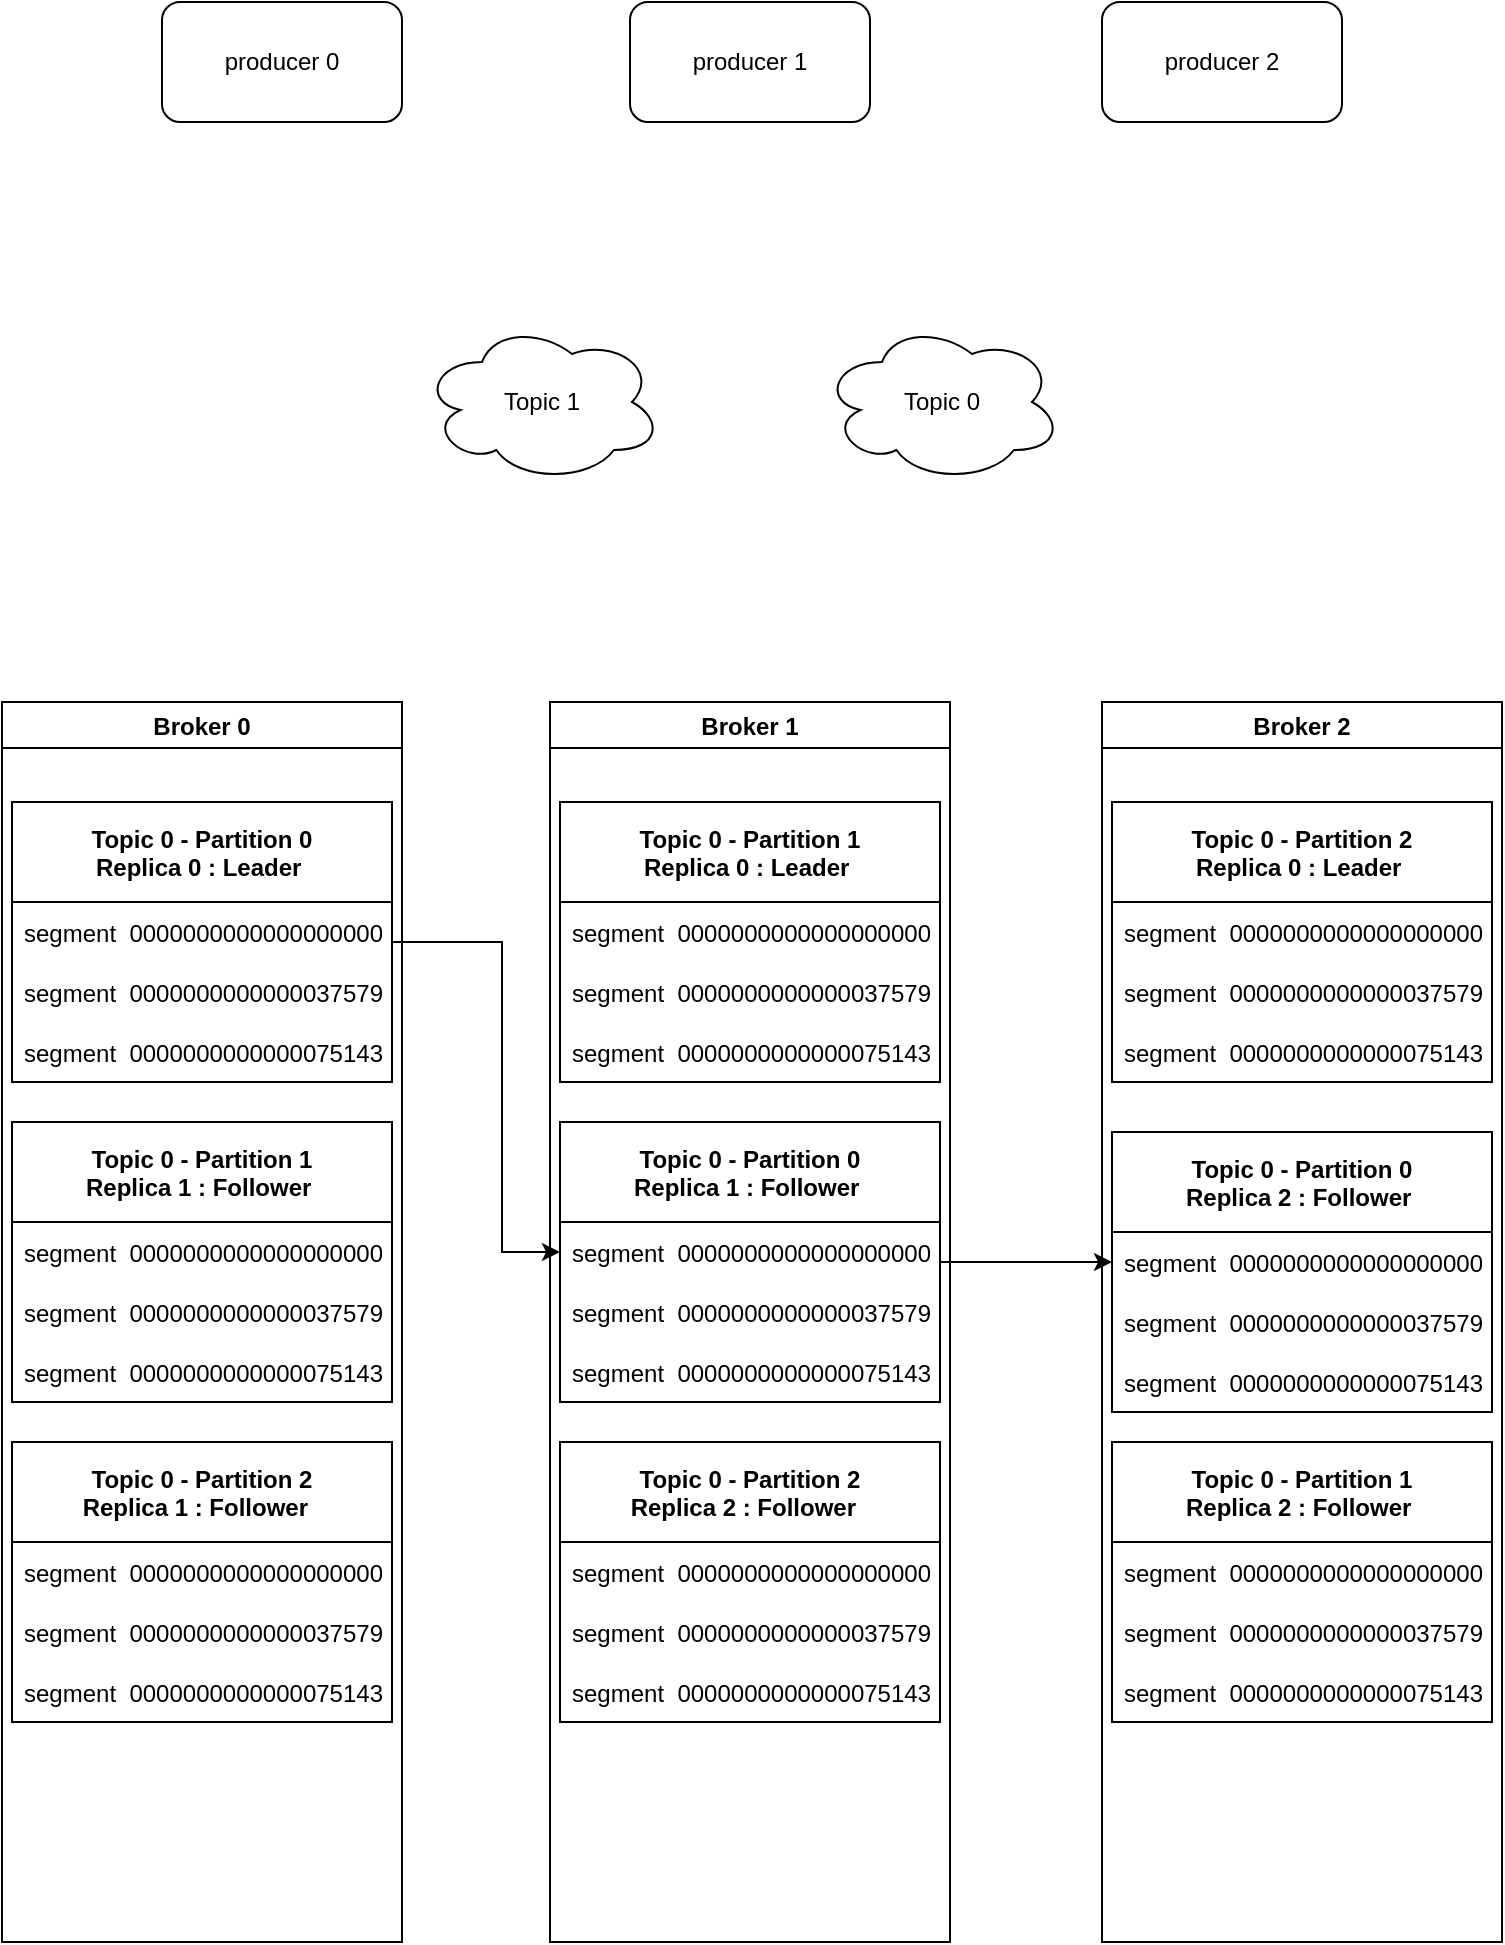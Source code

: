 <mxfile version="17.4.6" type="github">
  <diagram id="qcyk_ffaBSStTA5_sL3B" name="第 1 页">
    <mxGraphModel dx="1594" dy="762" grid="1" gridSize="10" guides="1" tooltips="1" connect="1" arrows="1" fold="1" page="1" pageScale="1" pageWidth="827" pageHeight="1169" math="0" shadow="0">
      <root>
        <mxCell id="0" />
        <mxCell id="1" parent="0" />
        <mxCell id="RSqe4__9yCySRh9hbMFA-1" value="producer 0&lt;br&gt;" style="rounded=1;whiteSpace=wrap;html=1;" vertex="1" parent="1">
          <mxGeometry x="180" y="90" width="120" height="60" as="geometry" />
        </mxCell>
        <mxCell id="RSqe4__9yCySRh9hbMFA-2" value="producer 1" style="rounded=1;whiteSpace=wrap;html=1;" vertex="1" parent="1">
          <mxGeometry x="414" y="90" width="120" height="60" as="geometry" />
        </mxCell>
        <mxCell id="RSqe4__9yCySRh9hbMFA-3" value="producer 2" style="rounded=1;whiteSpace=wrap;html=1;" vertex="1" parent="1">
          <mxGeometry x="650" y="90" width="120" height="60" as="geometry" />
        </mxCell>
        <mxCell id="RSqe4__9yCySRh9hbMFA-5" value="Topic 0" style="ellipse;shape=cloud;whiteSpace=wrap;html=1;" vertex="1" parent="1">
          <mxGeometry x="510" y="250" width="120" height="80" as="geometry" />
        </mxCell>
        <mxCell id="RSqe4__9yCySRh9hbMFA-6" value="Topic 1" style="ellipse;shape=cloud;whiteSpace=wrap;html=1;" vertex="1" parent="1">
          <mxGeometry x="310" y="250" width="120" height="80" as="geometry" />
        </mxCell>
        <mxCell id="RSqe4__9yCySRh9hbMFA-7" value="Broker 0" style="swimlane;" vertex="1" parent="1">
          <mxGeometry x="100" y="440" width="200" height="620" as="geometry" />
        </mxCell>
        <mxCell id="RSqe4__9yCySRh9hbMFA-12" value="Topic 0 - Partition 0&#xa;Replica 0 : Leader " style="swimlane;fontStyle=1;childLayout=stackLayout;horizontal=1;startSize=50;horizontalStack=0;resizeParent=1;resizeParentMax=0;resizeLast=0;collapsible=1;marginBottom=0;" vertex="1" parent="RSqe4__9yCySRh9hbMFA-7">
          <mxGeometry x="5" y="50" width="190" height="140" as="geometry" />
        </mxCell>
        <mxCell id="RSqe4__9yCySRh9hbMFA-13" value="segment  00000000000000000000" style="text;strokeColor=none;fillColor=none;align=left;verticalAlign=middle;spacingLeft=4;spacingRight=4;overflow=hidden;points=[[0,0.5],[1,0.5]];portConstraint=eastwest;rotatable=0;" vertex="1" parent="RSqe4__9yCySRh9hbMFA-12">
          <mxGeometry y="50" width="190" height="30" as="geometry" />
        </mxCell>
        <mxCell id="RSqe4__9yCySRh9hbMFA-14" value="segment  00000000000000375795" style="text;strokeColor=none;fillColor=none;align=left;verticalAlign=middle;spacingLeft=4;spacingRight=4;overflow=hidden;points=[[0,0.5],[1,0.5]];portConstraint=eastwest;rotatable=0;" vertex="1" parent="RSqe4__9yCySRh9hbMFA-12">
          <mxGeometry y="80" width="190" height="30" as="geometry" />
        </mxCell>
        <mxCell id="RSqe4__9yCySRh9hbMFA-15" value="segment  00000000000000751435" style="text;strokeColor=none;fillColor=none;align=left;verticalAlign=middle;spacingLeft=4;spacingRight=4;overflow=hidden;points=[[0,0.5],[1,0.5]];portConstraint=eastwest;rotatable=0;" vertex="1" parent="RSqe4__9yCySRh9hbMFA-12">
          <mxGeometry y="110" width="190" height="30" as="geometry" />
        </mxCell>
        <mxCell id="RSqe4__9yCySRh9hbMFA-40" value="Topic 0 - Partition 1&#xa;Replica 1 : Follower " style="swimlane;fontStyle=1;childLayout=stackLayout;horizontal=1;startSize=50;horizontalStack=0;resizeParent=1;resizeParentMax=0;resizeLast=0;collapsible=1;marginBottom=0;" vertex="1" parent="RSqe4__9yCySRh9hbMFA-7">
          <mxGeometry x="5" y="210" width="190" height="140" as="geometry" />
        </mxCell>
        <mxCell id="RSqe4__9yCySRh9hbMFA-41" value="segment  00000000000000000000" style="text;strokeColor=none;fillColor=none;align=left;verticalAlign=middle;spacingLeft=4;spacingRight=4;overflow=hidden;points=[[0,0.5],[1,0.5]];portConstraint=eastwest;rotatable=0;" vertex="1" parent="RSqe4__9yCySRh9hbMFA-40">
          <mxGeometry y="50" width="190" height="30" as="geometry" />
        </mxCell>
        <mxCell id="RSqe4__9yCySRh9hbMFA-42" value="segment  00000000000000375795" style="text;strokeColor=none;fillColor=none;align=left;verticalAlign=middle;spacingLeft=4;spacingRight=4;overflow=hidden;points=[[0,0.5],[1,0.5]];portConstraint=eastwest;rotatable=0;" vertex="1" parent="RSqe4__9yCySRh9hbMFA-40">
          <mxGeometry y="80" width="190" height="30" as="geometry" />
        </mxCell>
        <mxCell id="RSqe4__9yCySRh9hbMFA-43" value="segment  00000000000000751435" style="text;strokeColor=none;fillColor=none;align=left;verticalAlign=middle;spacingLeft=4;spacingRight=4;overflow=hidden;points=[[0,0.5],[1,0.5]];portConstraint=eastwest;rotatable=0;" vertex="1" parent="RSqe4__9yCySRh9hbMFA-40">
          <mxGeometry y="110" width="190" height="30" as="geometry" />
        </mxCell>
        <mxCell id="RSqe4__9yCySRh9hbMFA-48" value="Topic 0 - Partition 2&#xa;Replica 1 : Follower  " style="swimlane;fontStyle=1;childLayout=stackLayout;horizontal=1;startSize=50;horizontalStack=0;resizeParent=1;resizeParentMax=0;resizeLast=0;collapsible=1;marginBottom=0;" vertex="1" parent="RSqe4__9yCySRh9hbMFA-7">
          <mxGeometry x="5" y="370" width="190" height="140" as="geometry" />
        </mxCell>
        <mxCell id="RSqe4__9yCySRh9hbMFA-49" value="segment  00000000000000000000" style="text;strokeColor=none;fillColor=none;align=left;verticalAlign=middle;spacingLeft=4;spacingRight=4;overflow=hidden;points=[[0,0.5],[1,0.5]];portConstraint=eastwest;rotatable=0;" vertex="1" parent="RSqe4__9yCySRh9hbMFA-48">
          <mxGeometry y="50" width="190" height="30" as="geometry" />
        </mxCell>
        <mxCell id="RSqe4__9yCySRh9hbMFA-50" value="segment  00000000000000375795" style="text;strokeColor=none;fillColor=none;align=left;verticalAlign=middle;spacingLeft=4;spacingRight=4;overflow=hidden;points=[[0,0.5],[1,0.5]];portConstraint=eastwest;rotatable=0;" vertex="1" parent="RSqe4__9yCySRh9hbMFA-48">
          <mxGeometry y="80" width="190" height="30" as="geometry" />
        </mxCell>
        <mxCell id="RSqe4__9yCySRh9hbMFA-51" value="segment  00000000000000751435" style="text;strokeColor=none;fillColor=none;align=left;verticalAlign=middle;spacingLeft=4;spacingRight=4;overflow=hidden;points=[[0,0.5],[1,0.5]];portConstraint=eastwest;rotatable=0;" vertex="1" parent="RSqe4__9yCySRh9hbMFA-48">
          <mxGeometry y="110" width="190" height="30" as="geometry" />
        </mxCell>
        <mxCell id="RSqe4__9yCySRh9hbMFA-10" value="Broker 1" style="swimlane;" vertex="1" parent="1">
          <mxGeometry x="374" y="440" width="200" height="620" as="geometry" />
        </mxCell>
        <mxCell id="RSqe4__9yCySRh9hbMFA-20" value="Topic 0 - Partition 1&#xa;Replica 0 : Leader " style="swimlane;fontStyle=1;childLayout=stackLayout;horizontal=1;startSize=50;horizontalStack=0;resizeParent=1;resizeParentMax=0;resizeLast=0;collapsible=1;marginBottom=0;" vertex="1" parent="RSqe4__9yCySRh9hbMFA-10">
          <mxGeometry x="5" y="50" width="190" height="140" as="geometry" />
        </mxCell>
        <mxCell id="RSqe4__9yCySRh9hbMFA-21" value="segment  00000000000000000000" style="text;strokeColor=none;fillColor=none;align=left;verticalAlign=middle;spacingLeft=4;spacingRight=4;overflow=hidden;points=[[0,0.5],[1,0.5]];portConstraint=eastwest;rotatable=0;" vertex="1" parent="RSqe4__9yCySRh9hbMFA-20">
          <mxGeometry y="50" width="190" height="30" as="geometry" />
        </mxCell>
        <mxCell id="RSqe4__9yCySRh9hbMFA-22" value="segment  00000000000000375795" style="text;strokeColor=none;fillColor=none;align=left;verticalAlign=middle;spacingLeft=4;spacingRight=4;overflow=hidden;points=[[0,0.5],[1,0.5]];portConstraint=eastwest;rotatable=0;" vertex="1" parent="RSqe4__9yCySRh9hbMFA-20">
          <mxGeometry y="80" width="190" height="30" as="geometry" />
        </mxCell>
        <mxCell id="RSqe4__9yCySRh9hbMFA-23" value="segment  00000000000000751435" style="text;strokeColor=none;fillColor=none;align=left;verticalAlign=middle;spacingLeft=4;spacingRight=4;overflow=hidden;points=[[0,0.5],[1,0.5]];portConstraint=eastwest;rotatable=0;" vertex="1" parent="RSqe4__9yCySRh9hbMFA-20">
          <mxGeometry y="110" width="190" height="30" as="geometry" />
        </mxCell>
        <mxCell id="RSqe4__9yCySRh9hbMFA-32" value="Topic 0 - Partition 0&#xa;Replica 1 : Follower " style="swimlane;fontStyle=1;childLayout=stackLayout;horizontal=1;startSize=50;horizontalStack=0;resizeParent=1;resizeParentMax=0;resizeLast=0;collapsible=1;marginBottom=0;" vertex="1" parent="RSqe4__9yCySRh9hbMFA-10">
          <mxGeometry x="5" y="210" width="190" height="140" as="geometry" />
        </mxCell>
        <mxCell id="RSqe4__9yCySRh9hbMFA-33" value="segment  00000000000000000000" style="text;strokeColor=none;fillColor=none;align=left;verticalAlign=middle;spacingLeft=4;spacingRight=4;overflow=hidden;points=[[0,0.5],[1,0.5]];portConstraint=eastwest;rotatable=0;" vertex="1" parent="RSqe4__9yCySRh9hbMFA-32">
          <mxGeometry y="50" width="190" height="30" as="geometry" />
        </mxCell>
        <mxCell id="RSqe4__9yCySRh9hbMFA-34" value="segment  00000000000000375795" style="text;strokeColor=none;fillColor=none;align=left;verticalAlign=middle;spacingLeft=4;spacingRight=4;overflow=hidden;points=[[0,0.5],[1,0.5]];portConstraint=eastwest;rotatable=0;" vertex="1" parent="RSqe4__9yCySRh9hbMFA-32">
          <mxGeometry y="80" width="190" height="30" as="geometry" />
        </mxCell>
        <mxCell id="RSqe4__9yCySRh9hbMFA-35" value="segment  00000000000000751435" style="text;strokeColor=none;fillColor=none;align=left;verticalAlign=middle;spacingLeft=4;spacingRight=4;overflow=hidden;points=[[0,0.5],[1,0.5]];portConstraint=eastwest;rotatable=0;" vertex="1" parent="RSqe4__9yCySRh9hbMFA-32">
          <mxGeometry y="110" width="190" height="30" as="geometry" />
        </mxCell>
        <mxCell id="RSqe4__9yCySRh9hbMFA-52" value="Topic 0 - Partition 2&#xa;Replica 2 : Follower  " style="swimlane;fontStyle=1;childLayout=stackLayout;horizontal=1;startSize=50;horizontalStack=0;resizeParent=1;resizeParentMax=0;resizeLast=0;collapsible=1;marginBottom=0;" vertex="1" parent="RSqe4__9yCySRh9hbMFA-10">
          <mxGeometry x="5" y="370" width="190" height="140" as="geometry" />
        </mxCell>
        <mxCell id="RSqe4__9yCySRh9hbMFA-53" value="segment  00000000000000000000" style="text;strokeColor=none;fillColor=none;align=left;verticalAlign=middle;spacingLeft=4;spacingRight=4;overflow=hidden;points=[[0,0.5],[1,0.5]];portConstraint=eastwest;rotatable=0;" vertex="1" parent="RSqe4__9yCySRh9hbMFA-52">
          <mxGeometry y="50" width="190" height="30" as="geometry" />
        </mxCell>
        <mxCell id="RSqe4__9yCySRh9hbMFA-54" value="segment  00000000000000375795" style="text;strokeColor=none;fillColor=none;align=left;verticalAlign=middle;spacingLeft=4;spacingRight=4;overflow=hidden;points=[[0,0.5],[1,0.5]];portConstraint=eastwest;rotatable=0;" vertex="1" parent="RSqe4__9yCySRh9hbMFA-52">
          <mxGeometry y="80" width="190" height="30" as="geometry" />
        </mxCell>
        <mxCell id="RSqe4__9yCySRh9hbMFA-55" value="segment  00000000000000751435" style="text;strokeColor=none;fillColor=none;align=left;verticalAlign=middle;spacingLeft=4;spacingRight=4;overflow=hidden;points=[[0,0.5],[1,0.5]];portConstraint=eastwest;rotatable=0;" vertex="1" parent="RSqe4__9yCySRh9hbMFA-52">
          <mxGeometry y="110" width="190" height="30" as="geometry" />
        </mxCell>
        <mxCell id="RSqe4__9yCySRh9hbMFA-11" value="Broker 2" style="swimlane;" vertex="1" parent="1">
          <mxGeometry x="650" y="440" width="200" height="620" as="geometry" />
        </mxCell>
        <mxCell id="RSqe4__9yCySRh9hbMFA-28" value="Topic 0 - Partition 2&#xa;Replica 0 : Leader " style="swimlane;fontStyle=1;childLayout=stackLayout;horizontal=1;startSize=50;horizontalStack=0;resizeParent=1;resizeParentMax=0;resizeLast=0;collapsible=1;marginBottom=0;" vertex="1" parent="RSqe4__9yCySRh9hbMFA-11">
          <mxGeometry x="5" y="50" width="190" height="140" as="geometry" />
        </mxCell>
        <mxCell id="RSqe4__9yCySRh9hbMFA-29" value="segment  00000000000000000000" style="text;strokeColor=none;fillColor=none;align=left;verticalAlign=middle;spacingLeft=4;spacingRight=4;overflow=hidden;points=[[0,0.5],[1,0.5]];portConstraint=eastwest;rotatable=0;" vertex="1" parent="RSqe4__9yCySRh9hbMFA-28">
          <mxGeometry y="50" width="190" height="30" as="geometry" />
        </mxCell>
        <mxCell id="RSqe4__9yCySRh9hbMFA-30" value="segment  00000000000000375795" style="text;strokeColor=none;fillColor=none;align=left;verticalAlign=middle;spacingLeft=4;spacingRight=4;overflow=hidden;points=[[0,0.5],[1,0.5]];portConstraint=eastwest;rotatable=0;" vertex="1" parent="RSqe4__9yCySRh9hbMFA-28">
          <mxGeometry y="80" width="190" height="30" as="geometry" />
        </mxCell>
        <mxCell id="RSqe4__9yCySRh9hbMFA-31" value="segment  00000000000000751435" style="text;strokeColor=none;fillColor=none;align=left;verticalAlign=middle;spacingLeft=4;spacingRight=4;overflow=hidden;points=[[0,0.5],[1,0.5]];portConstraint=eastwest;rotatable=0;" vertex="1" parent="RSqe4__9yCySRh9hbMFA-28">
          <mxGeometry y="110" width="190" height="30" as="geometry" />
        </mxCell>
        <mxCell id="RSqe4__9yCySRh9hbMFA-36" value="Topic 0 - Partition 0&#xa;Replica 2 : Follower " style="swimlane;fontStyle=1;childLayout=stackLayout;horizontal=1;startSize=50;horizontalStack=0;resizeParent=1;resizeParentMax=0;resizeLast=0;collapsible=1;marginBottom=0;" vertex="1" parent="RSqe4__9yCySRh9hbMFA-11">
          <mxGeometry x="5" y="215" width="190" height="140" as="geometry" />
        </mxCell>
        <mxCell id="RSqe4__9yCySRh9hbMFA-37" value="segment  00000000000000000000" style="text;strokeColor=none;fillColor=none;align=left;verticalAlign=middle;spacingLeft=4;spacingRight=4;overflow=hidden;points=[[0,0.5],[1,0.5]];portConstraint=eastwest;rotatable=0;" vertex="1" parent="RSqe4__9yCySRh9hbMFA-36">
          <mxGeometry y="50" width="190" height="30" as="geometry" />
        </mxCell>
        <mxCell id="RSqe4__9yCySRh9hbMFA-38" value="segment  00000000000000375795" style="text;strokeColor=none;fillColor=none;align=left;verticalAlign=middle;spacingLeft=4;spacingRight=4;overflow=hidden;points=[[0,0.5],[1,0.5]];portConstraint=eastwest;rotatable=0;" vertex="1" parent="RSqe4__9yCySRh9hbMFA-36">
          <mxGeometry y="80" width="190" height="30" as="geometry" />
        </mxCell>
        <mxCell id="RSqe4__9yCySRh9hbMFA-39" value="segment  00000000000000751435" style="text;strokeColor=none;fillColor=none;align=left;verticalAlign=middle;spacingLeft=4;spacingRight=4;overflow=hidden;points=[[0,0.5],[1,0.5]];portConstraint=eastwest;rotatable=0;" vertex="1" parent="RSqe4__9yCySRh9hbMFA-36">
          <mxGeometry y="110" width="190" height="30" as="geometry" />
        </mxCell>
        <mxCell id="RSqe4__9yCySRh9hbMFA-44" value="Topic 0 - Partition 1&#xa;Replica 2 : Follower " style="swimlane;fontStyle=1;childLayout=stackLayout;horizontal=1;startSize=50;horizontalStack=0;resizeParent=1;resizeParentMax=0;resizeLast=0;collapsible=1;marginBottom=0;" vertex="1" parent="RSqe4__9yCySRh9hbMFA-11">
          <mxGeometry x="5" y="370" width="190" height="140" as="geometry" />
        </mxCell>
        <mxCell id="RSqe4__9yCySRh9hbMFA-45" value="segment  00000000000000000000" style="text;strokeColor=none;fillColor=none;align=left;verticalAlign=middle;spacingLeft=4;spacingRight=4;overflow=hidden;points=[[0,0.5],[1,0.5]];portConstraint=eastwest;rotatable=0;" vertex="1" parent="RSqe4__9yCySRh9hbMFA-44">
          <mxGeometry y="50" width="190" height="30" as="geometry" />
        </mxCell>
        <mxCell id="RSqe4__9yCySRh9hbMFA-46" value="segment  00000000000000375795" style="text;strokeColor=none;fillColor=none;align=left;verticalAlign=middle;spacingLeft=4;spacingRight=4;overflow=hidden;points=[[0,0.5],[1,0.5]];portConstraint=eastwest;rotatable=0;" vertex="1" parent="RSqe4__9yCySRh9hbMFA-44">
          <mxGeometry y="80" width="190" height="30" as="geometry" />
        </mxCell>
        <mxCell id="RSqe4__9yCySRh9hbMFA-47" value="segment  00000000000000751435" style="text;strokeColor=none;fillColor=none;align=left;verticalAlign=middle;spacingLeft=4;spacingRight=4;overflow=hidden;points=[[0,0.5],[1,0.5]];portConstraint=eastwest;rotatable=0;" vertex="1" parent="RSqe4__9yCySRh9hbMFA-44">
          <mxGeometry y="110" width="190" height="30" as="geometry" />
        </mxCell>
        <mxCell id="RSqe4__9yCySRh9hbMFA-59" style="edgeStyle=orthogonalEdgeStyle;rounded=0;orthogonalLoop=1;jettySize=auto;html=1;entryX=0;entryY=0.5;entryDx=0;entryDy=0;" edge="1" parent="1" source="RSqe4__9yCySRh9hbMFA-12" target="RSqe4__9yCySRh9hbMFA-33">
          <mxGeometry relative="1" as="geometry">
            <Array as="points">
              <mxPoint x="350" y="560" />
              <mxPoint x="350" y="715" />
            </Array>
          </mxGeometry>
        </mxCell>
        <mxCell id="RSqe4__9yCySRh9hbMFA-60" style="edgeStyle=orthogonalEdgeStyle;rounded=0;orthogonalLoop=1;jettySize=auto;html=1;entryX=0;entryY=0.5;entryDx=0;entryDy=0;" edge="1" parent="1" source="RSqe4__9yCySRh9hbMFA-32" target="RSqe4__9yCySRh9hbMFA-37">
          <mxGeometry relative="1" as="geometry" />
        </mxCell>
      </root>
    </mxGraphModel>
  </diagram>
</mxfile>
